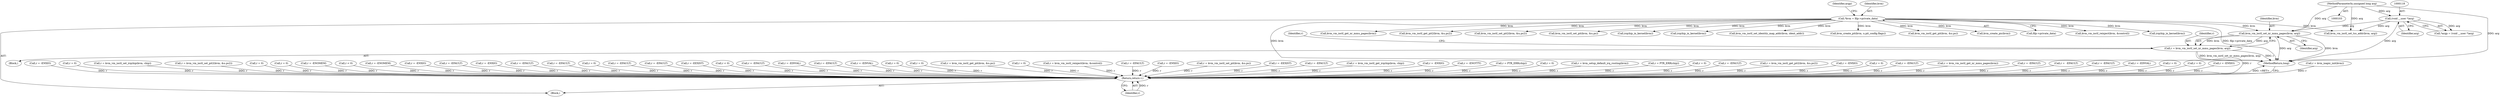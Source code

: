 digraph "0_linux_9c895160d25a76c21b65bad141b08e8d4f99afef@pointer" {
"1000170" [label="(Call,kvm_vm_ioctl_set_nr_mmu_pages(kvm, arg))"];
"1000109" [label="(Call,*kvm = filp->private_data)"];
"1000117" [label="(Call,(void __user *)arg)"];
"1000106" [label="(MethodParameterIn,unsigned long arg)"];
"1000168" [label="(Call,r = kvm_vm_ioctl_set_nr_mmu_pages(kvm, arg))"];
"1000911" [label="(Return,return r;)"];
"1000224" [label="(Call,r = kvm_ioapic_init(kvm))"];
"1000629" [label="(Call,r = -ENXIO)"];
"1000544" [label="(Call,r = 0)"];
"1000536" [label="(Call,r = kvm_vm_ioctl_set_irqchip(kvm, chip))"];
"1000731" [label="(Call,r = kvm_vm_ioctl_set_pit2(kvm, &u.ps2))"];
"1000805" [label="(Call,r = 0)"];
"1000498" [label="(Call,r = 0)"];
"1000213" [label="(Call,r = -ENOMEM)"];
"1000136" [label="(Call,r < 0)"];
"1000180" [label="(Call,kvm_vm_ioctl_get_nr_mmu_pages(kvm))"];
"1000109" [label="(Call,*kvm = filp->private_data)"];
"1000132" [label="(Call,kvm_vm_ioctl_set_tss_addr(kvm, arg))"];
"1000355" [label="(Call,r = -ENOMEM)"];
"1000172" [label="(Identifier,arg)"];
"1000404" [label="(Call,r = -ENXIO)"];
"1000486" [label="(Call,r = -EFAULT)"];
"1000570" [label="(Call,r = -ENXIO)"];
"1000116" [label="(Identifier,argp)"];
"1000681" [label="(Call,r = -EFAULT)"];
"1000893" [label="(Call,r = -EFAULT)"];
"1000770" [label="(Call,r = 0)"];
"1000168" [label="(Call,r = kvm_vm_ioctl_set_nr_mmu_pages(kvm, arg))"];
"1000912" [label="(Identifier,r)"];
"1000324" [label="(Call,r = -EFAULT)"];
"1000115" [label="(Call,*argp = (void __user *)arg)"];
"1000119" [label="(Identifier,arg)"];
"1000429" [label="(Call,r = -EFAULT)"];
"1000191" [label="(Call,r = -EEXIST)"];
"1000162" [label="(Call,r < 0)"];
"1000392" [label="(Call,r = -EFAULT)"];
"1000826" [label="(Call,r = -EINVAL)"];
"1000144" [label="(Call,r = -EFAULT)"];
"1000792" [label="(Call,r = -EINVAL)"];
"1000672" [label="(Call,kvm_vm_ioctl_get_pit2(kvm, &u.ps2))"];
"1000117" [label="(Call,(void __user *)arg)"];
"1000107" [label="(Block,)"];
"1000446" [label="(Call,r = 0)"];
"1000733" [label="(Call,kvm_vm_ioctl_set_pit2(kvm, &u.ps2))"];
"1000742" [label="(Call,r = 0)"];
"1000643" [label="(Call,kvm_vm_ioctl_set_pit(kvm, &u.ps))"];
"1000582" [label="(Call,r = kvm_vm_ioctl_get_pit(kvm, &u.ps))"];
"1000169" [label="(Identifier,r)"];
"1000835" [label="(Call,r = 0)"];
"1000761" [label="(Call,r = kvm_vm_ioctl_reinject(kvm, &control))"];
"1000613" [label="(Call,r = -EFAULT)"];
"1000409" [label="(Call,irqchip_in_kernel(kvm))"];
"1000719" [label="(Call,r = -ENXIO)"];
"1000641" [label="(Call,r = kvm_vm_ioctl_set_pit(kvm, &u.ps))"];
"1000110" [label="(Identifier,kvm)"];
"1000344" [label="(Call,r = -EEXIST)"];
"1000814" [label="(Call,r = -EFAULT)"];
"1000475" [label="(Call,irqchip_in_kernel(kvm))"];
"1000478" [label="(Call,r = kvm_vm_ioctl_get_irqchip(kvm, chip))"];
"1000658" [label="(Call,r = -ENXIO)"];
"1000170" [label="(Call,kvm_vm_ioctl_set_nr_mmu_pages(kvm, arg))"];
"1000121" [label="(Call,r = -ENOTTY)"];
"1000522" [label="(Call,r = PTR_ERR(chip))"];
"1000158" [label="(Call,kvm_vm_ioctl_set_identity_map_addr(kvm, ident_addr))"];
"1000607" [label="(Call,r = 0)"];
"1000365" [label="(Call,kvm_create_pit(kvm, u.pit_config.flags))"];
"1000276" [label="(Call,r = kvm_setup_default_irq_routing(kvm))"];
"1000464" [label="(Call,r = PTR_ERR(chip))"];
"1000378" [label="(Call,r = 0)"];
"1000128" [label="(Block,)"];
"1000703" [label="(Call,r = -EFAULT)"];
"1000670" [label="(Call,r = kvm_vm_ioctl_get_pit2(kvm, &u.ps2))"];
"1000584" [label="(Call,kvm_vm_ioctl_get_pit(kvm, &u.ps))"];
"1000469" [label="(Call,r = -ENXIO)"];
"1000905" [label="(Call,r = 0)"];
"1000174" [label="(Identifier,r)"];
"1000776" [label="(Call,r = -EFAULT)"];
"1000911" [label="(Return,return r;)"];
"1000219" [label="(Call,kvm_create_pic(kvm))"];
"1000171" [label="(Identifier,kvm)"];
"1000178" [label="(Call,r = kvm_vm_ioctl_get_nr_mmu_pages(kvm))"];
"1000593" [label="(Call,r = -EFAULT)"];
"1000106" [label="(MethodParameterIn,unsigned long arg)"];
"1000111" [label="(Call,filp->private_data)"];
"1000749" [label="(Call,r =  -EFAULT)"];
"1000763" [label="(Call,kvm_vm_ioctl_reinject(kvm, &control))"];
"1000556" [label="(Call,r = -EFAULT)"];
"1000913" [label="(MethodReturn,long)"];
"1000202" [label="(Call,r = -EINVAL)"];
"1000697" [label="(Call,r = 0)"];
"1000652" [label="(Call,r = 0)"];
"1000527" [label="(Call,r = -ENXIO)"];
"1000533" [label="(Call,irqchip_in_kernel(kvm))"];
"1000170" -> "1000168"  [label="AST: "];
"1000170" -> "1000172"  [label="CFG: "];
"1000171" -> "1000170"  [label="AST: "];
"1000172" -> "1000170"  [label="AST: "];
"1000168" -> "1000170"  [label="CFG: "];
"1000170" -> "1000913"  [label="DDG: arg"];
"1000170" -> "1000913"  [label="DDG: kvm"];
"1000170" -> "1000168"  [label="DDG: kvm"];
"1000170" -> "1000168"  [label="DDG: arg"];
"1000109" -> "1000170"  [label="DDG: kvm"];
"1000117" -> "1000170"  [label="DDG: arg"];
"1000106" -> "1000170"  [label="DDG: arg"];
"1000109" -> "1000107"  [label="AST: "];
"1000109" -> "1000111"  [label="CFG: "];
"1000110" -> "1000109"  [label="AST: "];
"1000111" -> "1000109"  [label="AST: "];
"1000116" -> "1000109"  [label="CFG: "];
"1000109" -> "1000913"  [label="DDG: kvm"];
"1000109" -> "1000913"  [label="DDG: filp->private_data"];
"1000109" -> "1000132"  [label="DDG: kvm"];
"1000109" -> "1000158"  [label="DDG: kvm"];
"1000109" -> "1000180"  [label="DDG: kvm"];
"1000109" -> "1000219"  [label="DDG: kvm"];
"1000109" -> "1000365"  [label="DDG: kvm"];
"1000109" -> "1000409"  [label="DDG: kvm"];
"1000109" -> "1000475"  [label="DDG: kvm"];
"1000109" -> "1000533"  [label="DDG: kvm"];
"1000109" -> "1000584"  [label="DDG: kvm"];
"1000109" -> "1000643"  [label="DDG: kvm"];
"1000109" -> "1000672"  [label="DDG: kvm"];
"1000109" -> "1000733"  [label="DDG: kvm"];
"1000109" -> "1000763"  [label="DDG: kvm"];
"1000117" -> "1000115"  [label="AST: "];
"1000117" -> "1000119"  [label="CFG: "];
"1000118" -> "1000117"  [label="AST: "];
"1000119" -> "1000117"  [label="AST: "];
"1000115" -> "1000117"  [label="CFG: "];
"1000117" -> "1000913"  [label="DDG: arg"];
"1000117" -> "1000115"  [label="DDG: arg"];
"1000106" -> "1000117"  [label="DDG: arg"];
"1000117" -> "1000132"  [label="DDG: arg"];
"1000106" -> "1000103"  [label="AST: "];
"1000106" -> "1000913"  [label="DDG: arg"];
"1000106" -> "1000132"  [label="DDG: arg"];
"1000168" -> "1000128"  [label="AST: "];
"1000169" -> "1000168"  [label="AST: "];
"1000174" -> "1000168"  [label="CFG: "];
"1000168" -> "1000913"  [label="DDG: r"];
"1000168" -> "1000913"  [label="DDG: kvm_vm_ioctl_set_nr_mmu_pages(kvm, arg)"];
"1000168" -> "1000911"  [label="DDG: r"];
"1000911" -> "1000107"  [label="AST: "];
"1000911" -> "1000912"  [label="CFG: "];
"1000912" -> "1000911"  [label="AST: "];
"1000913" -> "1000911"  [label="CFG: "];
"1000911" -> "1000913"  [label="DDG: <RET>"];
"1000912" -> "1000911"  [label="DDG: r"];
"1000613" -> "1000911"  [label="DDG: r"];
"1000761" -> "1000911"  [label="DDG: r"];
"1000464" -> "1000911"  [label="DDG: r"];
"1000792" -> "1000911"  [label="DDG: r"];
"1000213" -> "1000911"  [label="DDG: r"];
"1000749" -> "1000911"  [label="DDG: r"];
"1000776" -> "1000911"  [label="DDG: r"];
"1000355" -> "1000911"  [label="DDG: r"];
"1000629" -> "1000911"  [label="DDG: r"];
"1000681" -> "1000911"  [label="DDG: r"];
"1000224" -> "1000911"  [label="DDG: r"];
"1000570" -> "1000911"  [label="DDG: r"];
"1000826" -> "1000911"  [label="DDG: r"];
"1000404" -> "1000911"  [label="DDG: r"];
"1000178" -> "1000911"  [label="DDG: r"];
"1000582" -> "1000911"  [label="DDG: r"];
"1000556" -> "1000911"  [label="DDG: r"];
"1000527" -> "1000911"  [label="DDG: r"];
"1000905" -> "1000911"  [label="DDG: r"];
"1000805" -> "1000911"  [label="DDG: r"];
"1000607" -> "1000911"  [label="DDG: r"];
"1000392" -> "1000911"  [label="DDG: r"];
"1000478" -> "1000911"  [label="DDG: r"];
"1000202" -> "1000911"  [label="DDG: r"];
"1000446" -> "1000911"  [label="DDG: r"];
"1000378" -> "1000911"  [label="DDG: r"];
"1000893" -> "1000911"  [label="DDG: r"];
"1000652" -> "1000911"  [label="DDG: r"];
"1000498" -> "1000911"  [label="DDG: r"];
"1000670" -> "1000911"  [label="DDG: r"];
"1000814" -> "1000911"  [label="DDG: r"];
"1000719" -> "1000911"  [label="DDG: r"];
"1000742" -> "1000911"  [label="DDG: r"];
"1000593" -> "1000911"  [label="DDG: r"];
"1000835" -> "1000911"  [label="DDG: r"];
"1000544" -> "1000911"  [label="DDG: r"];
"1000522" -> "1000911"  [label="DDG: r"];
"1000658" -> "1000911"  [label="DDG: r"];
"1000324" -> "1000911"  [label="DDG: r"];
"1000276" -> "1000911"  [label="DDG: r"];
"1000121" -> "1000911"  [label="DDG: r"];
"1000144" -> "1000911"  [label="DDG: r"];
"1000731" -> "1000911"  [label="DDG: r"];
"1000697" -> "1000911"  [label="DDG: r"];
"1000429" -> "1000911"  [label="DDG: r"];
"1000162" -> "1000911"  [label="DDG: r"];
"1000344" -> "1000911"  [label="DDG: r"];
"1000536" -> "1000911"  [label="DDG: r"];
"1000641" -> "1000911"  [label="DDG: r"];
"1000703" -> "1000911"  [label="DDG: r"];
"1000469" -> "1000911"  [label="DDG: r"];
"1000486" -> "1000911"  [label="DDG: r"];
"1000191" -> "1000911"  [label="DDG: r"];
"1000770" -> "1000911"  [label="DDG: r"];
"1000136" -> "1000911"  [label="DDG: r"];
}
